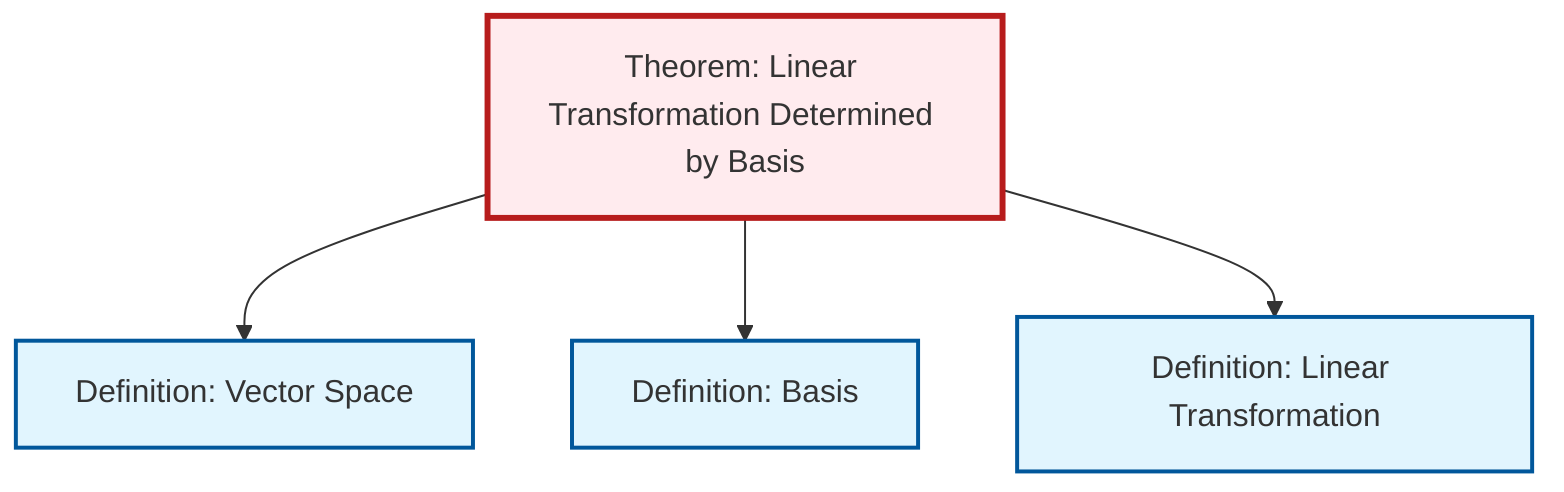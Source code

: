 graph TD
    classDef definition fill:#e1f5fe,stroke:#01579b,stroke-width:2px
    classDef theorem fill:#f3e5f5,stroke:#4a148c,stroke-width:2px
    classDef axiom fill:#fff3e0,stroke:#e65100,stroke-width:2px
    classDef example fill:#e8f5e9,stroke:#1b5e20,stroke-width:2px
    classDef current fill:#ffebee,stroke:#b71c1c,stroke-width:3px
    def-basis["Definition: Basis"]:::definition
    def-linear-transformation["Definition: Linear Transformation"]:::definition
    thm-linear-transformation-basis["Theorem: Linear Transformation Determined by Basis"]:::theorem
    def-vector-space["Definition: Vector Space"]:::definition
    thm-linear-transformation-basis --> def-vector-space
    thm-linear-transformation-basis --> def-basis
    thm-linear-transformation-basis --> def-linear-transformation
    class thm-linear-transformation-basis current